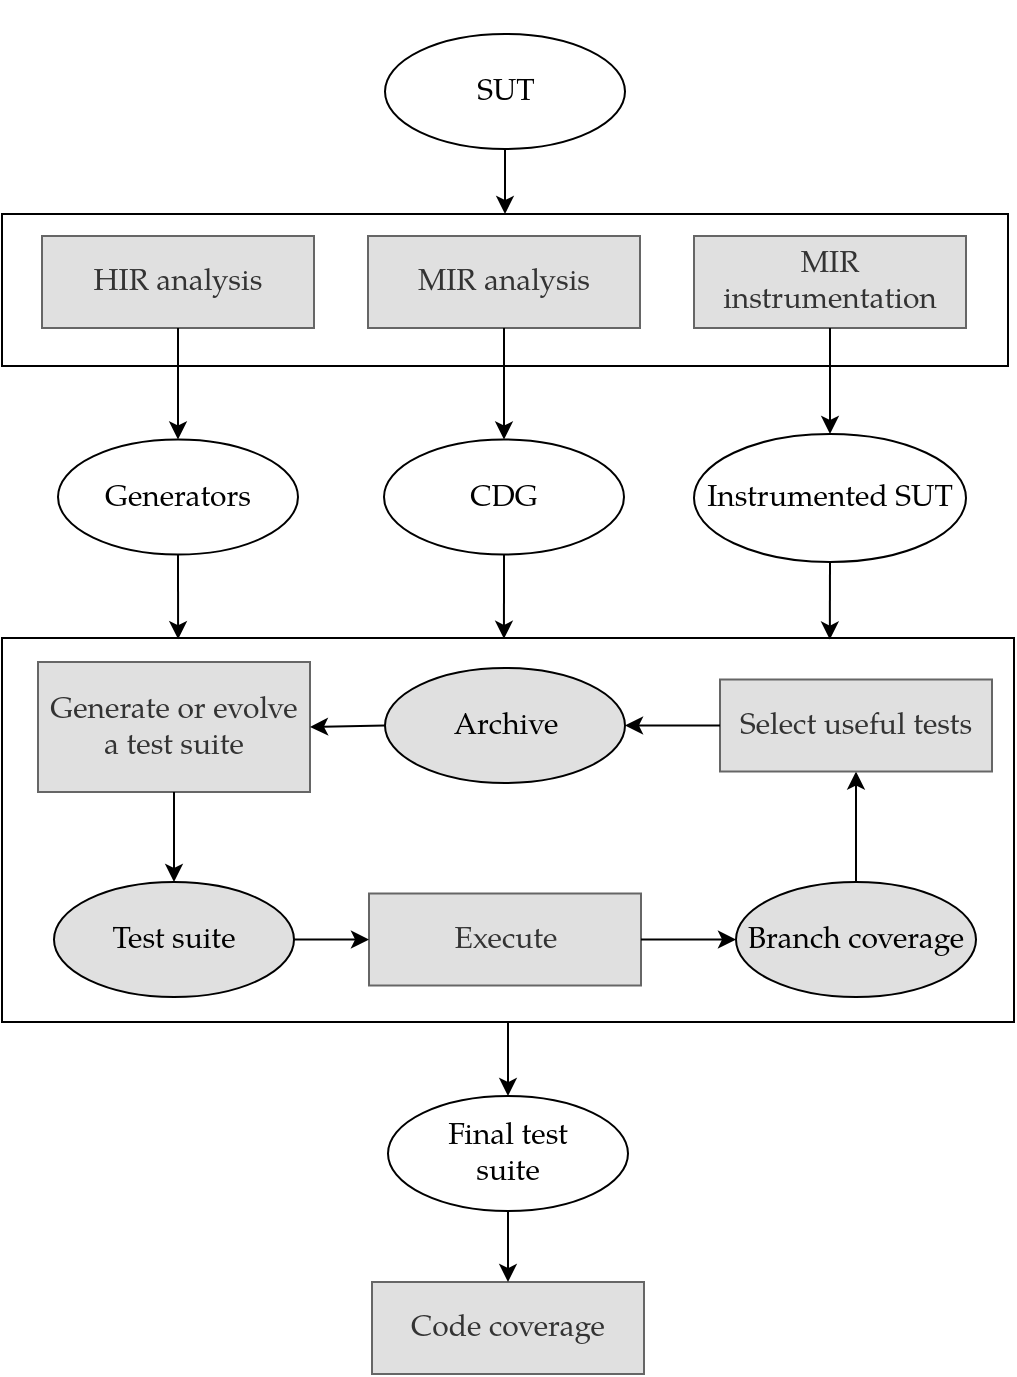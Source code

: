 <mxfile version="16.5.1" type="device"><diagram id="aea-0hNF5eswqHEJXMJY" name="Page-1"><mxGraphModel dx="1106" dy="997" grid="1" gridSize="1" guides="1" tooltips="1" connect="1" arrows="1" fold="1" page="1" pageScale="1" pageWidth="827" pageHeight="1169" math="0" shadow="0"><root><mxCell id="0"/><mxCell id="1" parent="0"/><mxCell id="4YWhcqigS7YIcZBBAi8Y-42" value="&lt;span style=&quot;font-size: 15px;&quot;&gt;SUT&lt;/span&gt;" style="ellipse;whiteSpace=wrap;html=1;glass=0;fontFamily=TeX Gyre Pagella;fontSize=15;" parent="1" vertex="1"><mxGeometry x="248.5" y="82" width="120" height="57.5" as="geometry"/></mxCell><mxCell id="4YWhcqigS7YIcZBBAi8Y-43" value="" style="rounded=0;whiteSpace=wrap;html=1;glass=0;fontFamily=TeX Gyre Pagella;fontSize=15;" parent="1" vertex="1"><mxGeometry x="57" y="172" width="503" height="76" as="geometry"/></mxCell><mxCell id="4YWhcqigS7YIcZBBAi8Y-44" value="" style="endArrow=classic;html=1;exitX=0.5;exitY=1;exitDx=0;exitDy=0;entryX=0.5;entryY=0;entryDx=0;entryDy=0;fontFamily=TeX Gyre Pagella;fontSize=15;" parent="1" source="4YWhcqigS7YIcZBBAi8Y-42" target="4YWhcqigS7YIcZBBAi8Y-43" edge="1"><mxGeometry width="50" height="50" relative="1" as="geometry"><mxPoint x="193" y="257" as="sourcePoint"/><mxPoint x="234" y="211" as="targetPoint"/></mxGeometry></mxCell><mxCell id="4YWhcqigS7YIcZBBAi8Y-45" value="&lt;font style=&quot;font-size: 15px;&quot;&gt;HIR analysis&lt;/font&gt;" style="rounded=0;whiteSpace=wrap;html=1;glass=0;strokeColor=#666666;fontColor=#333333;fillColor=#E0E0E0;fontFamily=TeX Gyre Pagella;fontSize=15;" parent="1" vertex="1"><mxGeometry x="77" y="183" width="136" height="46" as="geometry"/></mxCell><mxCell id="4YWhcqigS7YIcZBBAi8Y-47" value="&lt;font style=&quot;font-size: 15px;&quot;&gt;MIR analysis&lt;/font&gt;" style="rounded=0;whiteSpace=wrap;html=1;glass=0;strokeColor=#666666;fontColor=#333333;fillColor=#E0E0E0;fontFamily=TeX Gyre Pagella;fontSize=15;" parent="1" vertex="1"><mxGeometry x="240" y="183" width="136" height="46" as="geometry"/></mxCell><mxCell id="4YWhcqigS7YIcZBBAi8Y-48" value="&lt;font style=&quot;font-size: 15px;&quot;&gt;MIR instrumentation&lt;/font&gt;" style="rounded=0;whiteSpace=wrap;html=1;glass=0;strokeColor=#666666;fontColor=#333333;fillColor=#E0E0E0;fontFamily=TeX Gyre Pagella;fontSize=15;" parent="1" vertex="1"><mxGeometry x="403" y="183" width="136" height="46" as="geometry"/></mxCell><mxCell id="4YWhcqigS7YIcZBBAi8Y-50" value="&lt;span style=&quot;font-size: 15px;&quot;&gt;Instrumented SUT&lt;/span&gt;" style="ellipse;whiteSpace=wrap;html=1;glass=0;fontFamily=TeX Gyre Pagella;fontSize=15;" parent="1" vertex="1"><mxGeometry x="403" y="282" width="136" height="64" as="geometry"/></mxCell><mxCell id="4YWhcqigS7YIcZBBAi8Y-54" value="&lt;span style=&quot;font-size: 15px;&quot;&gt;Generators&lt;/span&gt;" style="ellipse;whiteSpace=wrap;html=1;glass=0;fontFamily=TeX Gyre Pagella;fontSize=15;" parent="1" vertex="1"><mxGeometry x="85" y="284.75" width="120" height="57.5" as="geometry"/></mxCell><mxCell id="4YWhcqigS7YIcZBBAi8Y-55" value="&lt;span style=&quot;font-size: 15px;&quot;&gt;CDG&lt;/span&gt;" style="ellipse;whiteSpace=wrap;html=1;glass=0;fontFamily=TeX Gyre Pagella;fontSize=15;" parent="1" vertex="1"><mxGeometry x="248" y="284.75" width="120" height="57.5" as="geometry"/></mxCell><mxCell id="4YWhcqigS7YIcZBBAi8Y-56" value="" style="endArrow=classic;html=1;entryX=0.5;entryY=0;entryDx=0;entryDy=0;exitX=0.5;exitY=1;exitDx=0;exitDy=0;fontFamily=TeX Gyre Pagella;fontSize=15;" parent="1" source="4YWhcqigS7YIcZBBAi8Y-45" target="4YWhcqigS7YIcZBBAi8Y-54" edge="1"><mxGeometry width="50" height="50" relative="1" as="geometry"><mxPoint x="379" y="172" as="sourcePoint"/><mxPoint x="429" y="122" as="targetPoint"/></mxGeometry></mxCell><mxCell id="4YWhcqigS7YIcZBBAi8Y-57" value="" style="endArrow=classic;html=1;exitX=0.5;exitY=1;exitDx=0;exitDy=0;entryX=0.5;entryY=0;entryDx=0;entryDy=0;fontFamily=TeX Gyre Pagella;fontSize=15;" parent="1" source="4YWhcqigS7YIcZBBAi8Y-47" target="4YWhcqigS7YIcZBBAi8Y-55" edge="1"><mxGeometry width="50" height="50" relative="1" as="geometry"><mxPoint x="634" y="325" as="sourcePoint"/><mxPoint x="684" y="275" as="targetPoint"/></mxGeometry></mxCell><mxCell id="4YWhcqigS7YIcZBBAi8Y-58" value="" style="endArrow=classic;html=1;exitX=0.5;exitY=1;exitDx=0;exitDy=0;entryX=0.5;entryY=0;entryDx=0;entryDy=0;fontFamily=TeX Gyre Pagella;fontSize=15;" parent="1" source="4YWhcqigS7YIcZBBAi8Y-48" target="4YWhcqigS7YIcZBBAi8Y-50" edge="1"><mxGeometry width="50" height="50" relative="1" as="geometry"><mxPoint x="668" y="313" as="sourcePoint"/><mxPoint x="718" y="263" as="targetPoint"/></mxGeometry></mxCell><mxCell id="4YWhcqigS7YIcZBBAi8Y-59" value="" style="rounded=0;whiteSpace=wrap;html=1;glass=0;fontFamily=TeX Gyre Pagella;fontSize=15;" parent="1" vertex="1"><mxGeometry x="57" y="384" width="506" height="192" as="geometry"/></mxCell><mxCell id="4YWhcqigS7YIcZBBAi8Y-60" value="&lt;font style=&quot;font-size: 15px;&quot;&gt;Generate or evolve a test suite&lt;/font&gt;" style="rounded=0;whiteSpace=wrap;html=1;glass=0;strokeColor=#666666;fontColor=#333333;fillColor=#E0E0E0;fontFamily=TeX Gyre Pagella;fontSize=15;" parent="1" vertex="1"><mxGeometry x="75" y="396" width="136" height="65" as="geometry"/></mxCell><mxCell id="4YWhcqigS7YIcZBBAi8Y-61" value="" style="endArrow=classic;html=1;exitX=0.5;exitY=1;exitDx=0;exitDy=0;entryX=0.174;entryY=0.003;entryDx=0;entryDy=0;entryPerimeter=0;fontFamily=TeX Gyre Pagella;fontSize=15;" parent="1" source="4YWhcqigS7YIcZBBAi8Y-54" target="4YWhcqigS7YIcZBBAi8Y-59" edge="1"><mxGeometry width="50" height="50" relative="1" as="geometry"><mxPoint x="381" y="362" as="sourcePoint"/><mxPoint x="431" y="312" as="targetPoint"/></mxGeometry></mxCell><mxCell id="4YWhcqigS7YIcZBBAi8Y-65" value="" style="endArrow=classic;html=1;exitX=0.5;exitY=1;exitDx=0;exitDy=0;entryX=0.496;entryY=0.002;entryDx=0;entryDy=0;entryPerimeter=0;fontFamily=TeX Gyre Pagella;fontSize=15;" parent="1" source="4YWhcqigS7YIcZBBAi8Y-55" target="4YWhcqigS7YIcZBBAi8Y-59" edge="1"><mxGeometry width="50" height="50" relative="1" as="geometry"><mxPoint x="308.16" y="349.0" as="sourcePoint"/><mxPoint x="309" y="385" as="targetPoint"/></mxGeometry></mxCell><mxCell id="4YWhcqigS7YIcZBBAi8Y-66" value="" style="endArrow=classic;html=1;exitX=0.5;exitY=1;exitDx=0;exitDy=0;entryX=0.818;entryY=0.004;entryDx=0;entryDy=0;entryPerimeter=0;fontFamily=TeX Gyre Pagella;fontSize=15;" parent="1" source="4YWhcqigS7YIcZBBAi8Y-50" target="4YWhcqigS7YIcZBBAi8Y-59" edge="1"><mxGeometry width="50" height="50" relative="1" as="geometry"><mxPoint x="474" y="351" as="sourcePoint"/><mxPoint x="474.044" y="393.266" as="targetPoint"/></mxGeometry></mxCell><mxCell id="4YWhcqigS7YIcZBBAi8Y-68" value="&lt;span style=&quot;font-size: 15px;&quot;&gt;Test suite&lt;/span&gt;" style="ellipse;whiteSpace=wrap;html=1;glass=0;fillColor=#E0E0E0;fontFamily=TeX Gyre Pagella;fontSize=15;" parent="1" vertex="1"><mxGeometry x="83" y="506" width="120" height="57.5" as="geometry"/></mxCell><mxCell id="4YWhcqigS7YIcZBBAi8Y-70" value="&lt;font style=&quot;font-size: 15px;&quot;&gt;Execute&lt;/font&gt;" style="rounded=0;whiteSpace=wrap;html=1;glass=0;strokeColor=#666666;fontColor=#333333;fillColor=#E0E0E0;fontFamily=TeX Gyre Pagella;fontSize=15;" parent="1" vertex="1"><mxGeometry x="240.5" y="511.75" width="136" height="46" as="geometry"/></mxCell><mxCell id="4YWhcqigS7YIcZBBAi8Y-71" value="" style="endArrow=classic;html=1;exitX=1;exitY=0.5;exitDx=0;exitDy=0;entryX=0;entryY=0.5;entryDx=0;entryDy=0;fontFamily=TeX Gyre Pagella;fontSize=15;" parent="1" source="4YWhcqigS7YIcZBBAi8Y-68" target="4YWhcqigS7YIcZBBAi8Y-70" edge="1"><mxGeometry width="50" height="50" relative="1" as="geometry"><mxPoint x="40" y="354" as="sourcePoint"/><mxPoint x="90" y="304" as="targetPoint"/></mxGeometry></mxCell><mxCell id="4YWhcqigS7YIcZBBAi8Y-73" value="&lt;span style=&quot;font-size: 15px;&quot;&gt;Branch coverage&lt;/span&gt;" style="ellipse;whiteSpace=wrap;html=1;glass=0;fillColor=#E0E0E0;fontFamily=TeX Gyre Pagella;fontSize=15;" parent="1" vertex="1"><mxGeometry x="424" y="506" width="120" height="57.5" as="geometry"/></mxCell><mxCell id="4YWhcqigS7YIcZBBAi8Y-74" value="" style="endArrow=classic;html=1;exitX=1;exitY=0.5;exitDx=0;exitDy=0;entryX=0;entryY=0.5;entryDx=0;entryDy=0;fontFamily=TeX Gyre Pagella;fontSize=15;" parent="1" source="4YWhcqigS7YIcZBBAi8Y-70" target="4YWhcqigS7YIcZBBAi8Y-73" edge="1"><mxGeometry width="50" height="50" relative="1" as="geometry"><mxPoint x="69" y="369" as="sourcePoint"/><mxPoint x="119" y="319" as="targetPoint"/></mxGeometry></mxCell><mxCell id="4YWhcqigS7YIcZBBAi8Y-75" value="" style="endArrow=classic;html=1;entryX=0.5;entryY=0;entryDx=0;entryDy=0;exitX=0.5;exitY=1;exitDx=0;exitDy=0;fontFamily=TeX Gyre Pagella;fontSize=15;" parent="1" source="4YWhcqigS7YIcZBBAi8Y-60" target="4YWhcqigS7YIcZBBAi8Y-68" edge="1"><mxGeometry width="50" height="50" relative="1" as="geometry"><mxPoint x="39" y="341" as="sourcePoint"/><mxPoint x="89" y="291" as="targetPoint"/></mxGeometry></mxCell><mxCell id="4YWhcqigS7YIcZBBAi8Y-77" value="" style="endArrow=classic;html=1;exitX=0.5;exitY=0;exitDx=0;exitDy=0;entryX=0.5;entryY=1;entryDx=0;entryDy=0;fontFamily=TeX Gyre Pagella;fontSize=15;" parent="1" source="4YWhcqigS7YIcZBBAi8Y-73" target="4YWhcqigS7YIcZBBAi8Y-78" edge="1"><mxGeometry width="50" height="50" relative="1" as="geometry"><mxPoint x="634" y="572" as="sourcePoint"/><mxPoint x="484" y="452" as="targetPoint"/></mxGeometry></mxCell><mxCell id="4YWhcqigS7YIcZBBAi8Y-78" value="&lt;font style=&quot;font-size: 15px;&quot;&gt;Select useful tests&lt;/font&gt;" style="rounded=0;whiteSpace=wrap;html=1;glass=0;strokeColor=#666666;fontColor=#333333;fillColor=#E0E0E0;fontFamily=TeX Gyre Pagella;fontSize=15;" parent="1" vertex="1"><mxGeometry x="416" y="404.75" width="136" height="46" as="geometry"/></mxCell><mxCell id="4YWhcqigS7YIcZBBAi8Y-81" value="&lt;span style=&quot;font-size: 15px;&quot;&gt;Archive&lt;/span&gt;" style="ellipse;whiteSpace=wrap;html=1;glass=0;fillColor=#E0E0E0;fontFamily=TeX Gyre Pagella;fontSize=15;" parent="1" vertex="1"><mxGeometry x="248.5" y="399" width="120" height="57.5" as="geometry"/></mxCell><mxCell id="4YWhcqigS7YIcZBBAi8Y-82" value="" style="endArrow=classic;html=1;exitX=0;exitY=0.5;exitDx=0;exitDy=0;entryX=1;entryY=0.5;entryDx=0;entryDy=0;fontFamily=TeX Gyre Pagella;fontSize=15;" parent="1" source="4YWhcqigS7YIcZBBAi8Y-78" target="4YWhcqigS7YIcZBBAi8Y-81" edge="1"><mxGeometry width="50" height="50" relative="1" as="geometry"><mxPoint x="632" y="459" as="sourcePoint"/><mxPoint x="682" y="409" as="targetPoint"/></mxGeometry></mxCell><mxCell id="4YWhcqigS7YIcZBBAi8Y-83" value="" style="endArrow=classic;html=1;exitX=0;exitY=0.5;exitDx=0;exitDy=0;entryX=1;entryY=0.5;entryDx=0;entryDy=0;fontFamily=TeX Gyre Pagella;fontSize=15;" parent="1" source="4YWhcqigS7YIcZBBAi8Y-81" target="4YWhcqigS7YIcZBBAi8Y-60" edge="1"><mxGeometry width="50" height="50" relative="1" as="geometry"><mxPoint x="42" y="389" as="sourcePoint"/><mxPoint x="92" y="339" as="targetPoint"/></mxGeometry></mxCell><mxCell id="4YWhcqigS7YIcZBBAi8Y-85" value="&lt;span style=&quot;font-size: 15px;&quot;&gt;Final test &lt;br style=&quot;font-size: 15px;&quot;&gt;suite&lt;/span&gt;" style="ellipse;whiteSpace=wrap;html=1;glass=0;fontFamily=TeX Gyre Pagella;fontSize=15;" parent="1" vertex="1"><mxGeometry x="250" y="613" width="120" height="57.5" as="geometry"/></mxCell><mxCell id="4YWhcqigS7YIcZBBAi8Y-86" value="" style="endArrow=classic;html=1;exitX=0.5;exitY=1;exitDx=0;exitDy=0;entryX=0.5;entryY=0;entryDx=0;entryDy=0;fontFamily=TeX Gyre Pagella;fontSize=15;" parent="1" source="4YWhcqigS7YIcZBBAi8Y-59" target="4YWhcqigS7YIcZBBAi8Y-85" edge="1"><mxGeometry width="50" height="50" relative="1" as="geometry"><mxPoint x="489" y="675" as="sourcePoint"/><mxPoint x="539" y="625" as="targetPoint"/></mxGeometry></mxCell><mxCell id="4YWhcqigS7YIcZBBAi8Y-88" value="&lt;span style=&quot;font-size: 15px;&quot;&gt;Code coverage&lt;/span&gt;" style="rounded=0;whiteSpace=wrap;html=1;glass=0;strokeColor=#666666;fontColor=#333333;fillColor=#E0E0E0;fontFamily=TeX Gyre Pagella;fontSize=15;" parent="1" vertex="1"><mxGeometry x="242" y="706" width="136" height="46" as="geometry"/></mxCell><mxCell id="4YWhcqigS7YIcZBBAi8Y-89" value="" style="endArrow=classic;html=1;exitX=0.5;exitY=1;exitDx=0;exitDy=0;entryX=0.5;entryY=0;entryDx=0;entryDy=0;fontFamily=TeX Gyre Pagella;fontSize=15;" parent="1" source="4YWhcqigS7YIcZBBAi8Y-85" target="4YWhcqigS7YIcZBBAi8Y-88" edge="1"><mxGeometry width="50" height="50" relative="1" as="geometry"><mxPoint x="451" y="718" as="sourcePoint"/><mxPoint x="501" y="668" as="targetPoint"/></mxGeometry></mxCell><mxCell id="wXPTn-Z1uzqYupSiBJlS-1" value="" style="rounded=0;whiteSpace=wrap;html=1;fillColor=none;strokeColor=none;fontFamily=TeX Gyre Pagella;fontSize=16;" parent="1" vertex="1"><mxGeometry x="255" y="65" width="106" height="13" as="geometry"/></mxCell></root></mxGraphModel></diagram></mxfile>